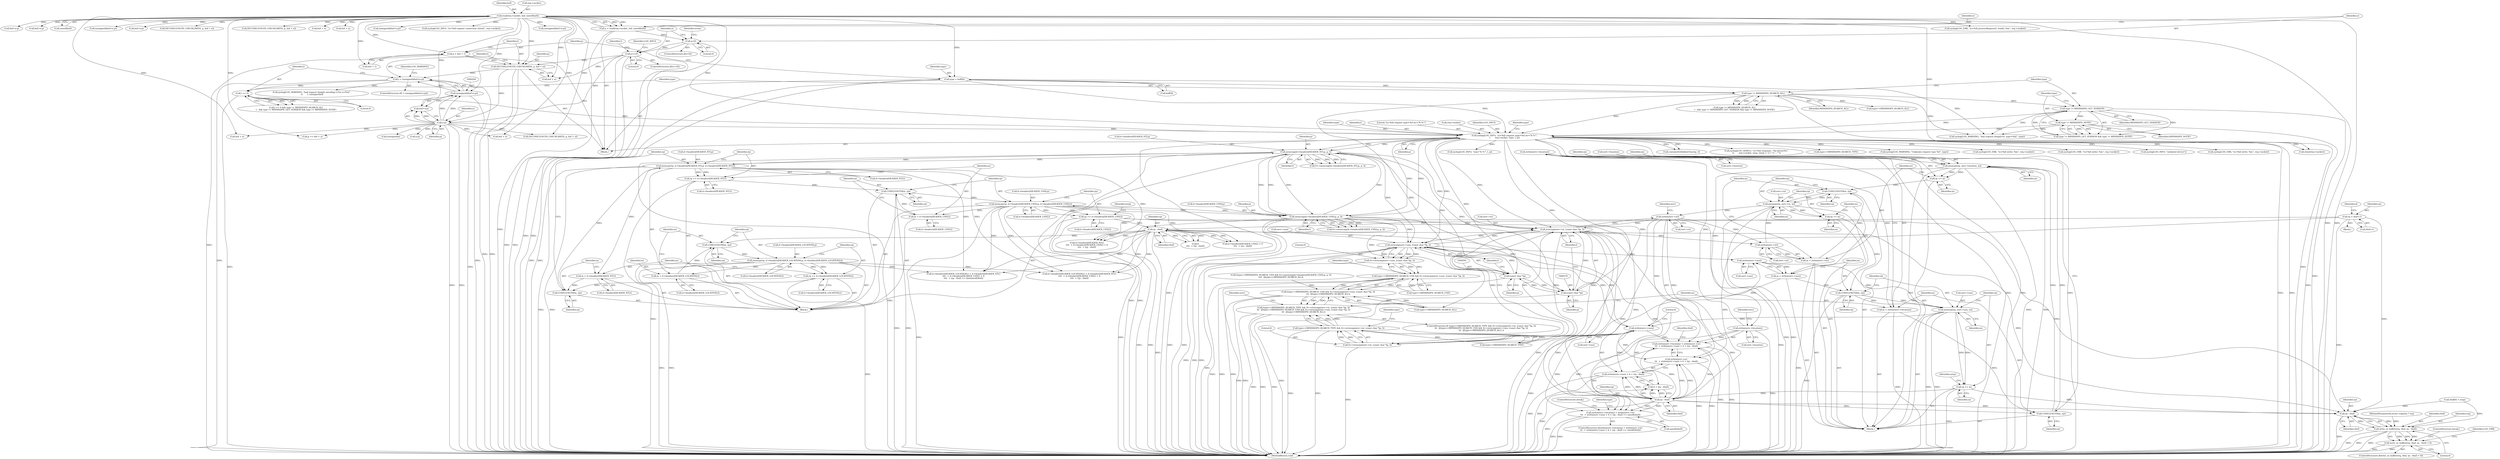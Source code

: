 digraph "0_miniupnp_b238cade9a173c6f751a34acf8ccff838a62aa47@API" {
"1000600" [label="(Call,strlen(serv->location))"];
"1000541" [label="(Call,strlen(serv->location))"];
"1000607" [label="(Call,memcpy(rp, serv->location, m))"];
"1000604" [label="(Call,CODELENGTH(m, rp))"];
"1000598" [label="(Call,m = strlen(serv->location))"];
"1000600" [label="(Call,strlen(serv->location))"];
"1000557" [label="(Call,rp - rbuf)"];
"1000649" [label="(Call,rp += m)"];
"1000643" [label="(Call,memcpy(rp, serv->usn, m))"];
"1000640" [label="(Call,CODELENGTH(m, rp))"];
"1000634" [label="(Call,m = strlen(serv->usn))"];
"1000636" [label="(Call,strlen(serv->usn))"];
"1000586" [label="(Call,strncmp(serv->usn, (const char *)p, l))"];
"1000551" [label="(Call,strlen(serv->usn))"];
"1000590" [label="(Call,(const char *)p)"];
"1000575" [label="(Call,(const char *)p)"];
"1000246" [label="(Call,syslog(LOG_INFO, \"(s=%d) request type=%d str='%.*s'\",\n\t       req->socket, type, l, p))"];
"1000141" [label="(Call,read(req->socket, buf, sizeof(buf)))"];
"1000237" [label="(Call,type != MINISSDPD_NOTIF)"];
"1000234" [label="(Call,type != MINISSDPD_GET_VERSION)"];
"1000230" [label="(Call,type != MINISSDPD_SEARCH_ALL)"];
"1000189" [label="(Call,type = buf[0])"];
"1000226" [label="(Call,l == 0)"];
"1000206" [label="(Call,l > (unsigned)(buf+n-p))"];
"1000199" [label="(Call,DECODELENGTH_CHECKLIMIT(l, p, buf + n))"];
"1000194" [label="(Call,p = buf + 1)"];
"1000174" [label="(Call,n==0)"];
"1000149" [label="(Call,n<0)"];
"1000139" [label="(Call,n = read(req->socket, buf, sizeof(buf)))"];
"1000208" [label="(Call,(unsigned)(buf+n-p))"];
"1000212" [label="(Call,n-p)"];
"1000370" [label="(Call,memcmp(d->headers[HEADER_NT].p, p, l))"];
"1000450" [label="(Call,memcpy(rp, d->headers[HEADER_NT].p, d->headers[HEADER_NT].l))"];
"1000447" [label="(Call,CODELENGTH(m, rp))"];
"1000438" [label="(Call,m = d->headers[HEADER_NT].l)"];
"1000429" [label="(Call,rp += d->headers[HEADER_LOCATION].l)"];
"1000413" [label="(Call,memcpy(rp, d->headers[HEADER_LOCATION].p, d->headers[HEADER_LOCATION].l))"];
"1000410" [label="(Call,CODELENGTH(m, rp))"];
"1000401" [label="(Call,m = d->headers[HEADER_LOCATION].l)"];
"1000354" [label="(Call,rp - rbuf)"];
"1000302" [label="(Call,rp = rbuf+1)"];
"1000503" [label="(Call,rp += d->headers[HEADER_USN].l)"];
"1000487" [label="(Call,memcpy(rp, d->headers[HEADER_USN].p, d->headers[HEADER_USN].l))"];
"1000484" [label="(Call,CODELENGTH(m, rp))"];
"1000475" [label="(Call,m = d->headers[HEADER_USN].l)"];
"1000466" [label="(Call,rp += d->headers[HEADER_NT].l)"];
"1000387" [label="(Call,memcmp(d->headers[HEADER_USN].p, p, l))"];
"1000571" [label="(Call,strncmp(serv->st, (const char *)p, l))"];
"1000546" [label="(Call,strlen(serv->st))"];
"1000625" [label="(Call,memcpy(rp, serv->st, m))"];
"1000622" [label="(Call,CODELENGTH(m, rp))"];
"1000616" [label="(Call,m = strlen(serv->st))"];
"1000618" [label="(Call,strlen(serv->st))"];
"1000613" [label="(Call,rp += m)"];
"1000631" [label="(Call,rp += m)"];
"1000539" [label="(Call,strlen(serv->location) + strlen(serv->st)\n\t\t\t  + strlen(serv->usn) + 6 + (rp - rbuf) >= sizeof(rbuf))"];
"1000540" [label="(Call,strlen(serv->location) + strlen(serv->st)\n\t\t\t  + strlen(serv->usn) + 6 + (rp - rbuf))"];
"1000545" [label="(Call,strlen(serv->st)\n\t\t\t  + strlen(serv->usn) + 6 + (rp - rbuf))"];
"1000569" [label="(Call,0==strncmp(serv->st, (const char *)p, l))"];
"1000565" [label="(Call,type==MINISSDPD_SEARCH_TYPE && 0==strncmp(serv->st, (const char *)p, l))"];
"1000564" [label="(Call,(type==MINISSDPD_SEARCH_TYPE && 0==strncmp(serv->st, (const char *)p, l))\n\t\t\t  ||(type==MINISSDPD_SEARCH_USN && 0==strncmp(serv->usn, (const char *)p, l))\n\t\t\t  ||(type==MINISSDPD_SEARCH_ALL))"];
"1000550" [label="(Call,strlen(serv->usn) + 6 + (rp - rbuf))"];
"1000555" [label="(Call,6 + (rp - rbuf))"];
"1000677" [label="(Call,rp - rbuf)"];
"1000674" [label="(Call,write_or_buffer(req, rbuf, rp - rbuf))"];
"1000673" [label="(Call,write_or_buffer(req, rbuf, rp - rbuf) < 0)"];
"1000584" [label="(Call,0==strncmp(serv->usn, (const char *)p, l))"];
"1000580" [label="(Call,type==MINISSDPD_SEARCH_USN && 0==strncmp(serv->usn, (const char *)p, l))"];
"1000579" [label="(Call,(type==MINISSDPD_SEARCH_USN && 0==strncmp(serv->usn, (const char *)p, l))\n\t\t\t  ||(type==MINISSDPD_SEARCH_ALL))"];
"1000503" [label="(Call,rp += d->headers[HEADER_USN].l)"];
"1000303" [label="(Identifier,rp)"];
"1001144" [label="(MethodReturn,void)"];
"1000451" [label="(Identifier,rp)"];
"1000371" [label="(Call,d->headers[HEADER_NT].p)"];
"1000755" [label="(Call,buf + n)"];
"1000637" [label="(Call,serv->usn)"];
"1000400" [label="(Block,)"];
"1000513" [label="(Identifier,nrep)"];
"1000679" [label="(Identifier,rbuf)"];
"1000710" [label="(Call,containsForbiddenChars(p, l))"];
"1000195" [label="(Identifier,p)"];
"1000598" [label="(Call,m = strlen(serv->location))"];
"1000202" [label="(Call,buf + n)"];
"1000632" [label="(Identifier,rp)"];
"1000538" [label="(ControlStructure,if(strlen(serv->location) + strlen(serv->st)\n\t\t\t  + strlen(serv->usn) + 6 + (rp - rbuf) >= sizeof(rbuf)))"];
"1000653" [label="(Identifier,nrep)"];
"1000115" [label="(MethodParameterIn,struct reqelem * req)"];
"1000191" [label="(Call,buf[0])"];
"1000200" [label="(Identifier,l)"];
"1000397" [label="(Call,type==MINISSDPD_SEARCH_ALL)"];
"1000448" [label="(Identifier,m)"];
"1000336" [label="(Call,d->headers[HEADER_NT].l\n\t\t\t\t  + d->headers[HEADER_USN].l + 6\n\t\t\t\t  + (rp - rbuf))"];
"1000616" [label="(Call,m = strlen(serv->st))"];
"1000565" [label="(Call,type==MINISSDPD_SEARCH_TYPE && 0==strncmp(serv->st, (const char *)p, l))"];
"1000166" [label="(Call,syslog(LOG_ERR, \"(s=%d) processRequest(): read(): %m\", req->socket))"];
"1000354" [label="(Call,rp - rbuf)"];
"1000466" [label="(Call,rp += d->headers[HEADER_NT].l)"];
"1000541" [label="(Call,strlen(serv->location))"];
"1000572" [label="(Call,serv->st)"];
"1000912" [label="(Call,buf+n-p)"];
"1000578" [label="(Identifier,l)"];
"1000231" [label="(Identifier,type)"];
"1000606" [label="(Identifier,rp)"];
"1000214" [label="(Identifier,p)"];
"1000640" [label="(Call,CODELENGTH(m, rp))"];
"1000642" [label="(Identifier,rp)"];
"1000636" [label="(Call,strlen(serv->usn))"];
"1000220" [label="(Call,(unsigned)n)"];
"1000558" [label="(Identifier,rp)"];
"1000689" [label="(ControlStructure,break;)"];
"1000776" [label="(Call,n-p)"];
"1000449" [label="(Identifier,rp)"];
"1000328" [label="(Call,d->headers[HEADER_LOCATION].l + d->headers[HEADER_NT].l\n\t\t\t\t  + d->headers[HEADER_USN].l + 6\n\t\t\t\t  + (rp - rbuf))"];
"1000676" [label="(Identifier,rbuf)"];
"1000585" [label="(Literal,0)"];
"1000599" [label="(Identifier,m)"];
"1000613" [label="(Call,rp += m)"];
"1000608" [label="(Identifier,rp)"];
"1000774" [label="(Call,buf+n-p)"];
"1000190" [label="(Identifier,type)"];
"1000176" [label="(Literal,0)"];
"1000140" [label="(Identifier,n)"];
"1000587" [label="(Call,serv->usn)"];
"1000146" [label="(Call,sizeof(buf))"];
"1000548" [label="(Identifier,serv)"];
"1000563" [label="(ControlStructure,if( (type==MINISSDPD_SEARCH_TYPE && 0==strncmp(serv->st, (const char *)p, l))\n\t\t\t  ||(type==MINISSDPD_SEARCH_USN && 0==strncmp(serv->usn, (const char *)p, l))\n\t\t\t  ||(type==MINISSDPD_SEARCH_ALL) ))"];
"1000567" [label="(Identifier,type)"];
"1000236" [label="(Identifier,MINISSDPD_GET_VERSION)"];
"1000241" [label="(Call,syslog(LOG_WARNING, \"bad request (length=0, type=%d)\", type))"];
"1000252" [label="(Identifier,type)"];
"1000593" [label="(Identifier,l)"];
"1000659" [label="(Call,syslog(LOG_DEBUG, \"(s=%d) response : %d device%s\",\n\t\t       req->socket, nrep, (nrep > 1) ? \"s\" : \"\"))"];
"1000145" [label="(Identifier,buf)"];
"1000772" [label="(Call,(unsigned)(buf+n-p))"];
"1000487" [label="(Call,memcpy(rp, d->headers[HEADER_USN].p, d->headers[HEADER_USN].l))"];
"1000553" [label="(Identifier,serv)"];
"1000189" [label="(Call,type = buf[0])"];
"1000674" [label="(Call,write_or_buffer(req, rbuf, rp - rbuf))"];
"1000843" [label="(Call,buf+n-p)"];
"1000832" [label="(Call,DECODELENGTH_CHECKLIMIT(l, p, buf + n))"];
"1000579" [label="(Call,(type==MINISSDPD_SEARCH_USN && 0==strncmp(serv->usn, (const char *)p, l))\n\t\t\t  ||(type==MINISSDPD_SEARCH_ALL))"];
"1000678" [label="(Identifier,rp)"];
"1000365" [label="(Call,type==MINISSDPD_SEARCH_TYPE)"];
"1000623" [label="(Identifier,m)"];
"1000186" [label="(Identifier,t)"];
"1000634" [label="(Call,m = strlen(serv->usn))"];
"1000547" [label="(Call,serv->st)"];
"1000545" [label="(Call,strlen(serv->st)\n\t\t\t  + strlen(serv->usn) + 6 + (rp - rbuf))"];
"1000753" [label="(Call,p >= buf + n)"];
"1000766" [label="(Call,buf + n)"];
"1000228" [label="(Literal,0)"];
"1000569" [label="(Call,0==strncmp(serv->st, (const char *)p, l))"];
"1000561" [label="(Identifier,rbuf)"];
"1000156" [label="(Identifier,errno)"];
"1000410" [label="(Call,CODELENGTH(m, rp))"];
"1000605" [label="(Identifier,m)"];
"1000564" [label="(Call,(type==MINISSDPD_SEARCH_TYPE && 0==strncmp(serv->st, (const char *)p, l))\n\t\t\t  ||(type==MINISSDPD_SEARCH_USN && 0==strncmp(serv->usn, (const char *)p, l))\n\t\t\t  ||(type==MINISSDPD_SEARCH_ALL))"];
"1000212" [label="(Call,n-p)"];
"1000401" [label="(Call,m = d->headers[HEADER_LOCATION].l)"];
"1000562" [label="(ControlStructure,break;)"];
"1000901" [label="(Call,DECODELENGTH_CHECKLIMIT(l, p, buf + n))"];
"1000226" [label="(Call,l == 0)"];
"1000194" [label="(Call,p = buf + 1)"];
"1000430" [label="(Identifier,rp)"];
"1000505" [label="(Call,d->headers[HEADER_USN].l)"];
"1000575" [label="(Call,(const char *)p)"];
"1000179" [label="(Identifier,LOG_INFO)"];
"1000559" [label="(Identifier,rbuf)"];
"1001083" [label="(Call,syslog(LOG_WARNING, \"Unknown request type %d\", type))"];
"1000590" [label="(Call,(const char *)p)"];
"1000630" [label="(Identifier,m)"];
"1000649" [label="(Call,rp += m)"];
"1000609" [label="(Call,serv->location)"];
"1000225" [label="(Call,l == 0 && type != MINISSDPD_SEARCH_ALL\n\t   && type != MINISSDPD_GET_VERSION && type != MINISSDPD_NOTIF)"];
"1000412" [label="(Identifier,rp)"];
"1000485" [label="(Identifier,m)"];
"1000450" [label="(Call,memcpy(rp, d->headers[HEADER_NT].p, d->headers[HEADER_NT].l))"];
"1000586" [label="(Call,strncmp(serv->usn, (const char *)p, l))"];
"1000422" [label="(Call,d->headers[HEADER_LOCATION].l)"];
"1000415" [label="(Call,d->headers[HEADER_LOCATION].p)"];
"1000253" [label="(Identifier,l)"];
"1000344" [label="(Call,d->headers[HEADER_USN].l + 6\n\t\t\t\t  + (rp - rbuf))"];
"1000257" [label="(Block,)"];
"1000175" [label="(Identifier,n)"];
"1000388" [label="(Call,d->headers[HEADER_USN].p)"];
"1000680" [label="(Literal,0)"];
"1000631" [label="(Call,rp += m)"];
"1000229" [label="(Call,type != MINISSDPD_SEARCH_ALL\n\t   && type != MINISSDPD_GET_VERSION && type != MINISSDPD_NOTIF)"];
"1000151" [label="(Literal,0)"];
"1000595" [label="(Identifier,type)"];
"1000672" [label="(ControlStructure,if(write_or_buffer(req, rbuf, rp - rbuf) < 0))"];
"1000248" [label="(Literal,\"(s=%d) request type=%d str='%.*s'\")"];
"1000396" [label="(Identifier,l)"];
"1000205" [label="(ControlStructure,if(l > (unsigned)(buf+n-p)))"];
"1000217" [label="(Identifier,LOG_WARNING)"];
"1000551" [label="(Call,strlen(serv->usn))"];
"1000594" [label="(Call,type==MINISSDPD_SEARCH_ALL)"];
"1000633" [label="(Identifier,m)"];
"1000302" [label="(Call,rp = rbuf+1)"];
"1000581" [label="(Call,type==MINISSDPD_SEARCH_USN)"];
"1000600" [label="(Call,strlen(serv->location))"];
"1000597" [label="(Block,)"];
"1000370" [label="(Call,memcmp(d->headers[HEADER_NT].p, p, l))"];
"1000601" [label="(Call,serv->location)"];
"1000238" [label="(Identifier,type)"];
"1000556" [label="(Literal,6)"];
"1000584" [label="(Call,0==strncmp(serv->usn, (const char *)p, l))"];
"1000835" [label="(Call,buf + n)"];
"1000304" [label="(Call,rbuf+1)"];
"1000438" [label="(Call,m = d->headers[HEADER_NT].l)"];
"1000230" [label="(Call,type != MINISSDPD_SEARCH_ALL)"];
"1000645" [label="(Call,serv->usn)"];
"1000150" [label="(Identifier,n)"];
"1000476" [label="(Identifier,m)"];
"1000617" [label="(Identifier,m)"];
"1000904" [label="(Call,buf + n)"];
"1000227" [label="(Identifier,l)"];
"1000411" [label="(Identifier,m)"];
"1000429" [label="(Call,rp += d->headers[HEADER_LOCATION].l)"];
"1000486" [label="(Identifier,rp)"];
"1000201" [label="(Identifier,p)"];
"1000196" [label="(Call,buf + 1)"];
"1000540" [label="(Call,strlen(serv->location) + strlen(serv->st)\n\t\t\t  + strlen(serv->usn) + 6 + (rp - rbuf))"];
"1000368" [label="(Call,0==memcmp(d->headers[HEADER_NT].p, p, l))"];
"1000249" [label="(Call,req->socket)"];
"1001100" [label="(Call,syslog(LOG_ERR, \"(s=%d) write: %m\", req->socket))"];
"1000174" [label="(Call,n==0)"];
"1000327" [label="(Call,d->headers[HEADER_LOCATION].l + d->headers[HEADER_NT].l\n\t\t\t\t  + d->headers[HEADER_USN].l + 6\n\t\t\t\t  + (rp - rbuf) >= (int)sizeof(rbuf))"];
"1000607" [label="(Call,memcpy(rp, serv->location, m))"];
"1000206" [label="(Call,l > (unsigned)(buf+n-p))"];
"1000577" [label="(Identifier,p)"];
"1000141" [label="(Call,read(req->socket, buf, sizeof(buf)))"];
"1000452" [label="(Call,d->headers[HEADER_NT].p)"];
"1000247" [label="(Identifier,LOG_INFO)"];
"1000440" [label="(Call,d->headers[HEADER_NT].l)"];
"1000403" [label="(Call,d->headers[HEADER_LOCATION].l)"];
"1000618" [label="(Call,strlen(serv->st))"];
"1000378" [label="(Identifier,p)"];
"1000395" [label="(Identifier,p)"];
"1000148" [label="(ControlStructure,if(n<0))"];
"1000542" [label="(Call,serv->location)"];
"1000675" [label="(Identifier,req)"];
"1000650" [label="(Identifier,rp)"];
"1000173" [label="(ControlStructure,if(n==0))"];
"1000604" [label="(Call,CODELENGTH(m, rp))"];
"1000246" [label="(Call,syslog(LOG_INFO, \"(s=%d) request type=%d str='%.*s'\",\n\t       req->socket, type, l, p))"];
"1000622" [label="(Call,CODELENGTH(m, rp))"];
"1000555" [label="(Call,6 + (rp - rbuf))"];
"1000467" [label="(Identifier,rp)"];
"1000385" [label="(Call,0==memcmp(d->headers[HEADER_USN].p, p, l))"];
"1000673" [label="(Call,write_or_buffer(req, rbuf, rp - rbuf) < 0)"];
"1000641" [label="(Identifier,m)"];
"1000232" [label="(Identifier,MINISSDPD_SEARCH_ALL)"];
"1000624" [label="(Identifier,rp)"];
"1001069" [label="(Call,syslog(LOG_ERR, \"(s=%d) write: %m\", req->socket))"];
"1000233" [label="(Call,type != MINISSDPD_GET_VERSION && type != MINISSDPD_NOTIF)"];
"1000210" [label="(Call,buf+n-p)"];
"1000571" [label="(Call,strncmp(serv->st, (const char *)p, l))"];
"1000614" [label="(Identifier,rp)"];
"1000566" [label="(Call,type==MINISSDPD_SEARCH_TYPE)"];
"1000321" [label="(Call,syslog(LOG_INFO, \"outdated device\"))"];
"1000235" [label="(Identifier,type)"];
"1000459" [label="(Call,d->headers[HEADER_NT].l)"];
"1000402" [label="(Identifier,m)"];
"1000643" [label="(Call,memcpy(rp, serv->usn, m))"];
"1000199" [label="(Call,DECODELENGTH_CHECKLIMIT(l, p, buf + n))"];
"1000627" [label="(Call,serv->st)"];
"1000447" [label="(Call,CODELENGTH(m, rp))"];
"1000309" [label="(Identifier,d)"];
"1000654" [label="(Call,rbuf[0] = nrep)"];
"1000139" [label="(Call,n = read(req->socket, buf, sizeof(buf)))"];
"1000570" [label="(Literal,0)"];
"1000387" [label="(Call,memcmp(d->headers[HEADER_USN].p, p, l))"];
"1000841" [label="(Call,(unsigned)(buf+n-p))"];
"1000580" [label="(Call,type==MINISSDPD_SEARCH_USN && 0==strncmp(serv->usn, (const char *)p, l))"];
"1000557" [label="(Call,rp - rbuf)"];
"1000468" [label="(Call,d->headers[HEADER_NT].l)"];
"1000484" [label="(Call,CODELENGTH(m, rp))"];
"1000539" [label="(Call,strlen(serv->location) + strlen(serv->st)\n\t\t\t  + strlen(serv->usn) + 6 + (rp - rbuf) >= sizeof(rbuf))"];
"1000352" [label="(Call,6\n\t\t\t\t  + (rp - rbuf))"];
"1000475" [label="(Call,m = d->headers[HEADER_USN].l)"];
"1000239" [label="(Identifier,MINISSDPD_NOTIF)"];
"1000178" [label="(Call,syslog(LOG_INFO, \"(s=%d) request connection closed\", req->socket))"];
"1000531" [label="(Identifier,serv)"];
"1000216" [label="(Call,syslog(LOG_WARNING, \"bad request (length encoding l=%u n=%u)\",\n \t\t       l, (unsigned)n))"];
"1000207" [label="(Identifier,l)"];
"1000644" [label="(Identifier,rp)"];
"1000550" [label="(Call,strlen(serv->usn) + 6 + (rp - rbuf))"];
"1000413" [label="(Call,memcpy(rp, d->headers[HEADER_LOCATION].p, d->headers[HEADER_LOCATION].l))"];
"1000625" [label="(Call,memcpy(rp, serv->st, m))"];
"1000116" [label="(Block,)"];
"1000291" [label="(Call,syslog(LOG_ERR, \"(s=%d) write: %m\", req->socket))"];
"1000560" [label="(Call,sizeof(rbuf))"];
"1000677" [label="(Call,rp - rbuf)"];
"1000592" [label="(Identifier,p)"];
"1001133" [label="(Call,close(req->socket))"];
"1000379" [label="(Identifier,l)"];
"1000612" [label="(Identifier,m)"];
"1000142" [label="(Call,req->socket)"];
"1000208" [label="(Call,(unsigned)(buf+n-p))"];
"1000552" [label="(Call,serv->usn)"];
"1000582" [label="(Identifier,type)"];
"1000763" [label="(Call,DECODELENGTH_CHECKLIMIT(l, p, buf + n))"];
"1000619" [label="(Call,serv->st)"];
"1000414" [label="(Identifier,rp)"];
"1000254" [label="(Identifier,p)"];
"1000648" [label="(Identifier,m)"];
"1000355" [label="(Identifier,rp)"];
"1000234" [label="(Call,type != MINISSDPD_GET_VERSION)"];
"1000793" [label="(Call,syslog(LOG_INFO, \"usn='%.*s'\", l, p))"];
"1000380" [label="(Call,(type==MINISSDPD_SEARCH_USN && 0==memcmp(d->headers[HEADER_USN].p, p, l))\n\t\t\t\t  ||(type==MINISSDPD_SEARCH_ALL))"];
"1000237" [label="(Call,type != MINISSDPD_NOTIF)"];
"1000626" [label="(Identifier,rp)"];
"1000213" [label="(Identifier,n)"];
"1000683" [label="(Identifier,LOG_ERR)"];
"1000431" [label="(Call,d->headers[HEADER_LOCATION].l)"];
"1000439" [label="(Identifier,m)"];
"1000489" [label="(Call,d->headers[HEADER_USN].p)"];
"1000910" [label="(Call,(unsigned)(buf+n-p))"];
"1000504" [label="(Identifier,rp)"];
"1000546" [label="(Call,strlen(serv->st))"];
"1000149" [label="(Call,n<0)"];
"1000256" [label="(Identifier,type)"];
"1000635" [label="(Identifier,m)"];
"1000615" [label="(Identifier,m)"];
"1000477" [label="(Call,d->headers[HEADER_USN].l)"];
"1000496" [label="(Call,d->headers[HEADER_USN].l)"];
"1000488" [label="(Identifier,rp)"];
"1000356" [label="(Identifier,rbuf)"];
"1000651" [label="(Identifier,m)"];
"1000600" -> "1000598"  [label="AST: "];
"1000600" -> "1000601"  [label="CFG: "];
"1000601" -> "1000600"  [label="AST: "];
"1000598" -> "1000600"  [label="CFG: "];
"1000600" -> "1000598"  [label="DDG: "];
"1000541" -> "1000600"  [label="DDG: "];
"1000600" -> "1000607"  [label="DDG: "];
"1000541" -> "1000540"  [label="AST: "];
"1000541" -> "1000542"  [label="CFG: "];
"1000542" -> "1000541"  [label="AST: "];
"1000548" -> "1000541"  [label="CFG: "];
"1000541" -> "1001144"  [label="DDG: "];
"1000541" -> "1000539"  [label="DDG: "];
"1000541" -> "1000540"  [label="DDG: "];
"1000607" -> "1000541"  [label="DDG: "];
"1000607" -> "1000597"  [label="AST: "];
"1000607" -> "1000612"  [label="CFG: "];
"1000608" -> "1000607"  [label="AST: "];
"1000609" -> "1000607"  [label="AST: "];
"1000612" -> "1000607"  [label="AST: "];
"1000614" -> "1000607"  [label="CFG: "];
"1000607" -> "1001144"  [label="DDG: "];
"1000607" -> "1001144"  [label="DDG: "];
"1000604" -> "1000607"  [label="DDG: "];
"1000604" -> "1000607"  [label="DDG: "];
"1000607" -> "1000613"  [label="DDG: "];
"1000607" -> "1000613"  [label="DDG: "];
"1000604" -> "1000597"  [label="AST: "];
"1000604" -> "1000606"  [label="CFG: "];
"1000605" -> "1000604"  [label="AST: "];
"1000606" -> "1000604"  [label="AST: "];
"1000608" -> "1000604"  [label="CFG: "];
"1000598" -> "1000604"  [label="DDG: "];
"1000557" -> "1000604"  [label="DDG: "];
"1000598" -> "1000597"  [label="AST: "];
"1000599" -> "1000598"  [label="AST: "];
"1000605" -> "1000598"  [label="CFG: "];
"1000598" -> "1001144"  [label="DDG: "];
"1000557" -> "1000555"  [label="AST: "];
"1000557" -> "1000559"  [label="CFG: "];
"1000558" -> "1000557"  [label="AST: "];
"1000559" -> "1000557"  [label="AST: "];
"1000555" -> "1000557"  [label="CFG: "];
"1000557" -> "1001144"  [label="DDG: "];
"1000557" -> "1000539"  [label="DDG: "];
"1000557" -> "1000539"  [label="DDG: "];
"1000557" -> "1000540"  [label="DDG: "];
"1000557" -> "1000540"  [label="DDG: "];
"1000557" -> "1000545"  [label="DDG: "];
"1000557" -> "1000545"  [label="DDG: "];
"1000557" -> "1000550"  [label="DDG: "];
"1000557" -> "1000550"  [label="DDG: "];
"1000557" -> "1000555"  [label="DDG: "];
"1000557" -> "1000555"  [label="DDG: "];
"1000649" -> "1000557"  [label="DDG: "];
"1000302" -> "1000557"  [label="DDG: "];
"1000503" -> "1000557"  [label="DDG: "];
"1000354" -> "1000557"  [label="DDG: "];
"1000557" -> "1000677"  [label="DDG: "];
"1000649" -> "1000597"  [label="AST: "];
"1000649" -> "1000651"  [label="CFG: "];
"1000650" -> "1000649"  [label="AST: "];
"1000651" -> "1000649"  [label="AST: "];
"1000653" -> "1000649"  [label="CFG: "];
"1000649" -> "1001144"  [label="DDG: "];
"1000643" -> "1000649"  [label="DDG: "];
"1000643" -> "1000649"  [label="DDG: "];
"1000649" -> "1000677"  [label="DDG: "];
"1000643" -> "1000597"  [label="AST: "];
"1000643" -> "1000648"  [label="CFG: "];
"1000644" -> "1000643"  [label="AST: "];
"1000645" -> "1000643"  [label="AST: "];
"1000648" -> "1000643"  [label="AST: "];
"1000650" -> "1000643"  [label="CFG: "];
"1000643" -> "1001144"  [label="DDG: "];
"1000643" -> "1001144"  [label="DDG: "];
"1000643" -> "1000551"  [label="DDG: "];
"1000640" -> "1000643"  [label="DDG: "];
"1000640" -> "1000643"  [label="DDG: "];
"1000636" -> "1000643"  [label="DDG: "];
"1000640" -> "1000597"  [label="AST: "];
"1000640" -> "1000642"  [label="CFG: "];
"1000641" -> "1000640"  [label="AST: "];
"1000642" -> "1000640"  [label="AST: "];
"1000644" -> "1000640"  [label="CFG: "];
"1000640" -> "1001144"  [label="DDG: "];
"1000634" -> "1000640"  [label="DDG: "];
"1000631" -> "1000640"  [label="DDG: "];
"1000634" -> "1000597"  [label="AST: "];
"1000634" -> "1000636"  [label="CFG: "];
"1000635" -> "1000634"  [label="AST: "];
"1000636" -> "1000634"  [label="AST: "];
"1000641" -> "1000634"  [label="CFG: "];
"1000634" -> "1001144"  [label="DDG: "];
"1000636" -> "1000634"  [label="DDG: "];
"1000636" -> "1000637"  [label="CFG: "];
"1000637" -> "1000636"  [label="AST: "];
"1000586" -> "1000636"  [label="DDG: "];
"1000551" -> "1000636"  [label="DDG: "];
"1000586" -> "1000584"  [label="AST: "];
"1000586" -> "1000593"  [label="CFG: "];
"1000587" -> "1000586"  [label="AST: "];
"1000590" -> "1000586"  [label="AST: "];
"1000593" -> "1000586"  [label="AST: "];
"1000584" -> "1000586"  [label="CFG: "];
"1000586" -> "1001144"  [label="DDG: "];
"1000586" -> "1001144"  [label="DDG: "];
"1000586" -> "1001144"  [label="DDG: "];
"1000586" -> "1000551"  [label="DDG: "];
"1000586" -> "1000571"  [label="DDG: "];
"1000586" -> "1000584"  [label="DDG: "];
"1000586" -> "1000584"  [label="DDG: "];
"1000586" -> "1000584"  [label="DDG: "];
"1000551" -> "1000586"  [label="DDG: "];
"1000590" -> "1000586"  [label="DDG: "];
"1000387" -> "1000586"  [label="DDG: "];
"1000246" -> "1000586"  [label="DDG: "];
"1000370" -> "1000586"  [label="DDG: "];
"1000571" -> "1000586"  [label="DDG: "];
"1000551" -> "1000550"  [label="AST: "];
"1000551" -> "1000552"  [label="CFG: "];
"1000552" -> "1000551"  [label="AST: "];
"1000556" -> "1000551"  [label="CFG: "];
"1000551" -> "1001144"  [label="DDG: "];
"1000551" -> "1000539"  [label="DDG: "];
"1000551" -> "1000540"  [label="DDG: "];
"1000551" -> "1000545"  [label="DDG: "];
"1000551" -> "1000550"  [label="DDG: "];
"1000590" -> "1000592"  [label="CFG: "];
"1000591" -> "1000590"  [label="AST: "];
"1000592" -> "1000590"  [label="AST: "];
"1000593" -> "1000590"  [label="CFG: "];
"1000590" -> "1001144"  [label="DDG: "];
"1000590" -> "1000575"  [label="DDG: "];
"1000575" -> "1000590"  [label="DDG: "];
"1000246" -> "1000590"  [label="DDG: "];
"1000370" -> "1000590"  [label="DDG: "];
"1000387" -> "1000590"  [label="DDG: "];
"1000575" -> "1000571"  [label="AST: "];
"1000575" -> "1000577"  [label="CFG: "];
"1000576" -> "1000575"  [label="AST: "];
"1000577" -> "1000575"  [label="AST: "];
"1000578" -> "1000575"  [label="CFG: "];
"1000575" -> "1001144"  [label="DDG: "];
"1000575" -> "1000571"  [label="DDG: "];
"1000246" -> "1000575"  [label="DDG: "];
"1000370" -> "1000575"  [label="DDG: "];
"1000387" -> "1000575"  [label="DDG: "];
"1000246" -> "1000116"  [label="AST: "];
"1000246" -> "1000254"  [label="CFG: "];
"1000247" -> "1000246"  [label="AST: "];
"1000248" -> "1000246"  [label="AST: "];
"1000249" -> "1000246"  [label="AST: "];
"1000252" -> "1000246"  [label="AST: "];
"1000253" -> "1000246"  [label="AST: "];
"1000254" -> "1000246"  [label="AST: "];
"1000256" -> "1000246"  [label="CFG: "];
"1000246" -> "1001144"  [label="DDG: "];
"1000246" -> "1001144"  [label="DDG: "];
"1000246" -> "1001144"  [label="DDG: "];
"1000246" -> "1001144"  [label="DDG: "];
"1000246" -> "1001144"  [label="DDG: "];
"1000246" -> "1001144"  [label="DDG: "];
"1000141" -> "1000246"  [label="DDG: "];
"1000237" -> "1000246"  [label="DDG: "];
"1000230" -> "1000246"  [label="DDG: "];
"1000234" -> "1000246"  [label="DDG: "];
"1000189" -> "1000246"  [label="DDG: "];
"1000226" -> "1000246"  [label="DDG: "];
"1000212" -> "1000246"  [label="DDG: "];
"1000246" -> "1000291"  [label="DDG: "];
"1000246" -> "1000321"  [label="DDG: "];
"1000246" -> "1000365"  [label="DDG: "];
"1000246" -> "1000370"  [label="DDG: "];
"1000246" -> "1000370"  [label="DDG: "];
"1000246" -> "1000387"  [label="DDG: "];
"1000246" -> "1000387"  [label="DDG: "];
"1000246" -> "1000566"  [label="DDG: "];
"1000246" -> "1000571"  [label="DDG: "];
"1000246" -> "1000659"  [label="DDG: "];
"1000246" -> "1000710"  [label="DDG: "];
"1000246" -> "1000710"  [label="DDG: "];
"1000246" -> "1000793"  [label="DDG: "];
"1000246" -> "1001069"  [label="DDG: "];
"1000246" -> "1001083"  [label="DDG: "];
"1000246" -> "1001100"  [label="DDG: "];
"1000246" -> "1001133"  [label="DDG: "];
"1000141" -> "1000139"  [label="AST: "];
"1000141" -> "1000146"  [label="CFG: "];
"1000142" -> "1000141"  [label="AST: "];
"1000145" -> "1000141"  [label="AST: "];
"1000146" -> "1000141"  [label="AST: "];
"1000139" -> "1000141"  [label="CFG: "];
"1000141" -> "1001144"  [label="DDG: "];
"1000141" -> "1001144"  [label="DDG: "];
"1000141" -> "1000139"  [label="DDG: "];
"1000141" -> "1000139"  [label="DDG: "];
"1000141" -> "1000166"  [label="DDG: "];
"1000141" -> "1000178"  [label="DDG: "];
"1000141" -> "1000189"  [label="DDG: "];
"1000141" -> "1000194"  [label="DDG: "];
"1000141" -> "1000196"  [label="DDG: "];
"1000141" -> "1000199"  [label="DDG: "];
"1000141" -> "1000202"  [label="DDG: "];
"1000141" -> "1000208"  [label="DDG: "];
"1000141" -> "1000210"  [label="DDG: "];
"1000141" -> "1000753"  [label="DDG: "];
"1000141" -> "1000755"  [label="DDG: "];
"1000141" -> "1000763"  [label="DDG: "];
"1000141" -> "1000766"  [label="DDG: "];
"1000141" -> "1000772"  [label="DDG: "];
"1000141" -> "1000774"  [label="DDG: "];
"1000141" -> "1000832"  [label="DDG: "];
"1000141" -> "1000835"  [label="DDG: "];
"1000141" -> "1000841"  [label="DDG: "];
"1000141" -> "1000843"  [label="DDG: "];
"1000141" -> "1000901"  [label="DDG: "];
"1000141" -> "1000904"  [label="DDG: "];
"1000141" -> "1000910"  [label="DDG: "];
"1000141" -> "1000912"  [label="DDG: "];
"1000141" -> "1001133"  [label="DDG: "];
"1000237" -> "1000233"  [label="AST: "];
"1000237" -> "1000239"  [label="CFG: "];
"1000238" -> "1000237"  [label="AST: "];
"1000239" -> "1000237"  [label="AST: "];
"1000233" -> "1000237"  [label="CFG: "];
"1000237" -> "1001144"  [label="DDG: "];
"1000237" -> "1000233"  [label="DDG: "];
"1000237" -> "1000233"  [label="DDG: "];
"1000234" -> "1000237"  [label="DDG: "];
"1000237" -> "1000241"  [label="DDG: "];
"1000234" -> "1000233"  [label="AST: "];
"1000234" -> "1000236"  [label="CFG: "];
"1000235" -> "1000234"  [label="AST: "];
"1000236" -> "1000234"  [label="AST: "];
"1000238" -> "1000234"  [label="CFG: "];
"1000233" -> "1000234"  [label="CFG: "];
"1000234" -> "1001144"  [label="DDG: "];
"1000234" -> "1000233"  [label="DDG: "];
"1000234" -> "1000233"  [label="DDG: "];
"1000230" -> "1000234"  [label="DDG: "];
"1000234" -> "1000241"  [label="DDG: "];
"1000230" -> "1000229"  [label="AST: "];
"1000230" -> "1000232"  [label="CFG: "];
"1000231" -> "1000230"  [label="AST: "];
"1000232" -> "1000230"  [label="AST: "];
"1000235" -> "1000230"  [label="CFG: "];
"1000229" -> "1000230"  [label="CFG: "];
"1000230" -> "1001144"  [label="DDG: "];
"1000230" -> "1000229"  [label="DDG: "];
"1000230" -> "1000229"  [label="DDG: "];
"1000189" -> "1000230"  [label="DDG: "];
"1000230" -> "1000241"  [label="DDG: "];
"1000230" -> "1000397"  [label="DDG: "];
"1000230" -> "1000594"  [label="DDG: "];
"1000189" -> "1000116"  [label="AST: "];
"1000189" -> "1000191"  [label="CFG: "];
"1000190" -> "1000189"  [label="AST: "];
"1000191" -> "1000189"  [label="AST: "];
"1000195" -> "1000189"  [label="CFG: "];
"1000189" -> "1001144"  [label="DDG: "];
"1000189" -> "1001144"  [label="DDG: "];
"1000189" -> "1000241"  [label="DDG: "];
"1000226" -> "1000225"  [label="AST: "];
"1000226" -> "1000228"  [label="CFG: "];
"1000227" -> "1000226"  [label="AST: "];
"1000228" -> "1000226"  [label="AST: "];
"1000231" -> "1000226"  [label="CFG: "];
"1000225" -> "1000226"  [label="CFG: "];
"1000226" -> "1001144"  [label="DDG: "];
"1000226" -> "1000225"  [label="DDG: "];
"1000226" -> "1000225"  [label="DDG: "];
"1000206" -> "1000226"  [label="DDG: "];
"1000206" -> "1000205"  [label="AST: "];
"1000206" -> "1000208"  [label="CFG: "];
"1000207" -> "1000206"  [label="AST: "];
"1000208" -> "1000206"  [label="AST: "];
"1000217" -> "1000206"  [label="CFG: "];
"1000227" -> "1000206"  [label="CFG: "];
"1000206" -> "1001144"  [label="DDG: "];
"1000206" -> "1001144"  [label="DDG: "];
"1000199" -> "1000206"  [label="DDG: "];
"1000208" -> "1000206"  [label="DDG: "];
"1000206" -> "1000216"  [label="DDG: "];
"1000199" -> "1000116"  [label="AST: "];
"1000199" -> "1000202"  [label="CFG: "];
"1000200" -> "1000199"  [label="AST: "];
"1000201" -> "1000199"  [label="AST: "];
"1000202" -> "1000199"  [label="AST: "];
"1000207" -> "1000199"  [label="CFG: "];
"1000199" -> "1001144"  [label="DDG: "];
"1000199" -> "1001144"  [label="DDG: "];
"1000194" -> "1000199"  [label="DDG: "];
"1000174" -> "1000199"  [label="DDG: "];
"1000199" -> "1000212"  [label="DDG: "];
"1000194" -> "1000116"  [label="AST: "];
"1000194" -> "1000196"  [label="CFG: "];
"1000195" -> "1000194"  [label="AST: "];
"1000196" -> "1000194"  [label="AST: "];
"1000200" -> "1000194"  [label="CFG: "];
"1000194" -> "1001144"  [label="DDG: "];
"1000174" -> "1000173"  [label="AST: "];
"1000174" -> "1000176"  [label="CFG: "];
"1000175" -> "1000174"  [label="AST: "];
"1000176" -> "1000174"  [label="AST: "];
"1000179" -> "1000174"  [label="CFG: "];
"1000186" -> "1000174"  [label="CFG: "];
"1000174" -> "1001144"  [label="DDG: "];
"1000174" -> "1001144"  [label="DDG: "];
"1000149" -> "1000174"  [label="DDG: "];
"1000174" -> "1000202"  [label="DDG: "];
"1000174" -> "1000212"  [label="DDG: "];
"1000149" -> "1000148"  [label="AST: "];
"1000149" -> "1000151"  [label="CFG: "];
"1000150" -> "1000149"  [label="AST: "];
"1000151" -> "1000149"  [label="AST: "];
"1000156" -> "1000149"  [label="CFG: "];
"1000175" -> "1000149"  [label="CFG: "];
"1000149" -> "1001144"  [label="DDG: "];
"1000149" -> "1001144"  [label="DDG: "];
"1000139" -> "1000149"  [label="DDG: "];
"1000139" -> "1000116"  [label="AST: "];
"1000140" -> "1000139"  [label="AST: "];
"1000150" -> "1000139"  [label="CFG: "];
"1000139" -> "1001144"  [label="DDG: "];
"1000208" -> "1000210"  [label="CFG: "];
"1000209" -> "1000208"  [label="AST: "];
"1000210" -> "1000208"  [label="AST: "];
"1000208" -> "1001144"  [label="DDG: "];
"1000212" -> "1000208"  [label="DDG: "];
"1000212" -> "1000208"  [label="DDG: "];
"1000212" -> "1000210"  [label="AST: "];
"1000212" -> "1000214"  [label="CFG: "];
"1000213" -> "1000212"  [label="AST: "];
"1000214" -> "1000212"  [label="AST: "];
"1000210" -> "1000212"  [label="CFG: "];
"1000212" -> "1001144"  [label="DDG: "];
"1000212" -> "1001144"  [label="DDG: "];
"1000212" -> "1000210"  [label="DDG: "];
"1000212" -> "1000210"  [label="DDG: "];
"1000212" -> "1000220"  [label="DDG: "];
"1000212" -> "1000753"  [label="DDG: "];
"1000212" -> "1000755"  [label="DDG: "];
"1000212" -> "1000763"  [label="DDG: "];
"1000212" -> "1000766"  [label="DDG: "];
"1000212" -> "1000776"  [label="DDG: "];
"1000370" -> "1000368"  [label="AST: "];
"1000370" -> "1000379"  [label="CFG: "];
"1000371" -> "1000370"  [label="AST: "];
"1000378" -> "1000370"  [label="AST: "];
"1000379" -> "1000370"  [label="AST: "];
"1000368" -> "1000370"  [label="CFG: "];
"1000370" -> "1001144"  [label="DDG: "];
"1000370" -> "1001144"  [label="DDG: "];
"1000370" -> "1001144"  [label="DDG: "];
"1000370" -> "1000368"  [label="DDG: "];
"1000370" -> "1000368"  [label="DDG: "];
"1000370" -> "1000368"  [label="DDG: "];
"1000450" -> "1000370"  [label="DDG: "];
"1000387" -> "1000370"  [label="DDG: "];
"1000387" -> "1000370"  [label="DDG: "];
"1000370" -> "1000387"  [label="DDG: "];
"1000370" -> "1000387"  [label="DDG: "];
"1000370" -> "1000450"  [label="DDG: "];
"1000370" -> "1000571"  [label="DDG: "];
"1000450" -> "1000400"  [label="AST: "];
"1000450" -> "1000459"  [label="CFG: "];
"1000451" -> "1000450"  [label="AST: "];
"1000452" -> "1000450"  [label="AST: "];
"1000459" -> "1000450"  [label="AST: "];
"1000467" -> "1000450"  [label="CFG: "];
"1000450" -> "1001144"  [label="DDG: "];
"1000450" -> "1001144"  [label="DDG: "];
"1000450" -> "1000327"  [label="DDG: "];
"1000450" -> "1000328"  [label="DDG: "];
"1000450" -> "1000336"  [label="DDG: "];
"1000450" -> "1000438"  [label="DDG: "];
"1000447" -> "1000450"  [label="DDG: "];
"1000450" -> "1000466"  [label="DDG: "];
"1000450" -> "1000466"  [label="DDG: "];
"1000447" -> "1000400"  [label="AST: "];
"1000447" -> "1000449"  [label="CFG: "];
"1000448" -> "1000447"  [label="AST: "];
"1000449" -> "1000447"  [label="AST: "];
"1000451" -> "1000447"  [label="CFG: "];
"1000438" -> "1000447"  [label="DDG: "];
"1000429" -> "1000447"  [label="DDG: "];
"1000438" -> "1000400"  [label="AST: "];
"1000438" -> "1000440"  [label="CFG: "];
"1000439" -> "1000438"  [label="AST: "];
"1000440" -> "1000438"  [label="AST: "];
"1000448" -> "1000438"  [label="CFG: "];
"1000429" -> "1000400"  [label="AST: "];
"1000429" -> "1000431"  [label="CFG: "];
"1000430" -> "1000429"  [label="AST: "];
"1000431" -> "1000429"  [label="AST: "];
"1000439" -> "1000429"  [label="CFG: "];
"1000429" -> "1001144"  [label="DDG: "];
"1000413" -> "1000429"  [label="DDG: "];
"1000413" -> "1000429"  [label="DDG: "];
"1000413" -> "1000400"  [label="AST: "];
"1000413" -> "1000422"  [label="CFG: "];
"1000414" -> "1000413"  [label="AST: "];
"1000415" -> "1000413"  [label="AST: "];
"1000422" -> "1000413"  [label="AST: "];
"1000430" -> "1000413"  [label="CFG: "];
"1000413" -> "1001144"  [label="DDG: "];
"1000413" -> "1001144"  [label="DDG: "];
"1000413" -> "1000327"  [label="DDG: "];
"1000413" -> "1000328"  [label="DDG: "];
"1000413" -> "1000401"  [label="DDG: "];
"1000410" -> "1000413"  [label="DDG: "];
"1000410" -> "1000400"  [label="AST: "];
"1000410" -> "1000412"  [label="CFG: "];
"1000411" -> "1000410"  [label="AST: "];
"1000412" -> "1000410"  [label="AST: "];
"1000414" -> "1000410"  [label="CFG: "];
"1000401" -> "1000410"  [label="DDG: "];
"1000354" -> "1000410"  [label="DDG: "];
"1000401" -> "1000400"  [label="AST: "];
"1000401" -> "1000403"  [label="CFG: "];
"1000402" -> "1000401"  [label="AST: "];
"1000403" -> "1000401"  [label="AST: "];
"1000411" -> "1000401"  [label="CFG: "];
"1000354" -> "1000352"  [label="AST: "];
"1000354" -> "1000356"  [label="CFG: "];
"1000355" -> "1000354"  [label="AST: "];
"1000356" -> "1000354"  [label="AST: "];
"1000352" -> "1000354"  [label="CFG: "];
"1000354" -> "1001144"  [label="DDG: "];
"1000354" -> "1000327"  [label="DDG: "];
"1000354" -> "1000327"  [label="DDG: "];
"1000354" -> "1000328"  [label="DDG: "];
"1000354" -> "1000328"  [label="DDG: "];
"1000354" -> "1000336"  [label="DDG: "];
"1000354" -> "1000336"  [label="DDG: "];
"1000354" -> "1000344"  [label="DDG: "];
"1000354" -> "1000344"  [label="DDG: "];
"1000354" -> "1000352"  [label="DDG: "];
"1000354" -> "1000352"  [label="DDG: "];
"1000302" -> "1000354"  [label="DDG: "];
"1000503" -> "1000354"  [label="DDG: "];
"1000354" -> "1000677"  [label="DDG: "];
"1000302" -> "1000257"  [label="AST: "];
"1000302" -> "1000304"  [label="CFG: "];
"1000303" -> "1000302"  [label="AST: "];
"1000304" -> "1000302"  [label="AST: "];
"1000309" -> "1000302"  [label="CFG: "];
"1000302" -> "1001144"  [label="DDG: "];
"1000302" -> "1000677"  [label="DDG: "];
"1000503" -> "1000400"  [label="AST: "];
"1000503" -> "1000505"  [label="CFG: "];
"1000504" -> "1000503"  [label="AST: "];
"1000505" -> "1000503"  [label="AST: "];
"1000513" -> "1000503"  [label="CFG: "];
"1000503" -> "1001144"  [label="DDG: "];
"1000487" -> "1000503"  [label="DDG: "];
"1000487" -> "1000503"  [label="DDG: "];
"1000503" -> "1000677"  [label="DDG: "];
"1000487" -> "1000400"  [label="AST: "];
"1000487" -> "1000496"  [label="CFG: "];
"1000488" -> "1000487"  [label="AST: "];
"1000489" -> "1000487"  [label="AST: "];
"1000496" -> "1000487"  [label="AST: "];
"1000504" -> "1000487"  [label="CFG: "];
"1000487" -> "1001144"  [label="DDG: "];
"1000487" -> "1001144"  [label="DDG: "];
"1000487" -> "1000327"  [label="DDG: "];
"1000487" -> "1000328"  [label="DDG: "];
"1000487" -> "1000336"  [label="DDG: "];
"1000487" -> "1000344"  [label="DDG: "];
"1000487" -> "1000387"  [label="DDG: "];
"1000487" -> "1000475"  [label="DDG: "];
"1000484" -> "1000487"  [label="DDG: "];
"1000387" -> "1000487"  [label="DDG: "];
"1000484" -> "1000400"  [label="AST: "];
"1000484" -> "1000486"  [label="CFG: "];
"1000485" -> "1000484"  [label="AST: "];
"1000486" -> "1000484"  [label="AST: "];
"1000488" -> "1000484"  [label="CFG: "];
"1000484" -> "1001144"  [label="DDG: "];
"1000484" -> "1001144"  [label="DDG: "];
"1000475" -> "1000484"  [label="DDG: "];
"1000466" -> "1000484"  [label="DDG: "];
"1000475" -> "1000400"  [label="AST: "];
"1000475" -> "1000477"  [label="CFG: "];
"1000476" -> "1000475"  [label="AST: "];
"1000477" -> "1000475"  [label="AST: "];
"1000485" -> "1000475"  [label="CFG: "];
"1000466" -> "1000400"  [label="AST: "];
"1000466" -> "1000468"  [label="CFG: "];
"1000467" -> "1000466"  [label="AST: "];
"1000468" -> "1000466"  [label="AST: "];
"1000476" -> "1000466"  [label="CFG: "];
"1000466" -> "1001144"  [label="DDG: "];
"1000387" -> "1000385"  [label="AST: "];
"1000387" -> "1000396"  [label="CFG: "];
"1000388" -> "1000387"  [label="AST: "];
"1000395" -> "1000387"  [label="AST: "];
"1000396" -> "1000387"  [label="AST: "];
"1000385" -> "1000387"  [label="CFG: "];
"1000387" -> "1001144"  [label="DDG: "];
"1000387" -> "1001144"  [label="DDG: "];
"1000387" -> "1001144"  [label="DDG: "];
"1000387" -> "1000385"  [label="DDG: "];
"1000387" -> "1000385"  [label="DDG: "];
"1000387" -> "1000385"  [label="DDG: "];
"1000387" -> "1000571"  [label="DDG: "];
"1000571" -> "1000569"  [label="AST: "];
"1000571" -> "1000578"  [label="CFG: "];
"1000572" -> "1000571"  [label="AST: "];
"1000578" -> "1000571"  [label="AST: "];
"1000569" -> "1000571"  [label="CFG: "];
"1000571" -> "1001144"  [label="DDG: "];
"1000571" -> "1001144"  [label="DDG: "];
"1000571" -> "1001144"  [label="DDG: "];
"1000571" -> "1000546"  [label="DDG: "];
"1000571" -> "1000569"  [label="DDG: "];
"1000571" -> "1000569"  [label="DDG: "];
"1000571" -> "1000569"  [label="DDG: "];
"1000546" -> "1000571"  [label="DDG: "];
"1000571" -> "1000618"  [label="DDG: "];
"1000546" -> "1000545"  [label="AST: "];
"1000546" -> "1000547"  [label="CFG: "];
"1000547" -> "1000546"  [label="AST: "];
"1000553" -> "1000546"  [label="CFG: "];
"1000546" -> "1001144"  [label="DDG: "];
"1000546" -> "1000539"  [label="DDG: "];
"1000546" -> "1000540"  [label="DDG: "];
"1000546" -> "1000545"  [label="DDG: "];
"1000625" -> "1000546"  [label="DDG: "];
"1000546" -> "1000618"  [label="DDG: "];
"1000625" -> "1000597"  [label="AST: "];
"1000625" -> "1000630"  [label="CFG: "];
"1000626" -> "1000625"  [label="AST: "];
"1000627" -> "1000625"  [label="AST: "];
"1000630" -> "1000625"  [label="AST: "];
"1000632" -> "1000625"  [label="CFG: "];
"1000625" -> "1001144"  [label="DDG: "];
"1000625" -> "1001144"  [label="DDG: "];
"1000622" -> "1000625"  [label="DDG: "];
"1000622" -> "1000625"  [label="DDG: "];
"1000618" -> "1000625"  [label="DDG: "];
"1000625" -> "1000631"  [label="DDG: "];
"1000625" -> "1000631"  [label="DDG: "];
"1000622" -> "1000597"  [label="AST: "];
"1000622" -> "1000624"  [label="CFG: "];
"1000623" -> "1000622"  [label="AST: "];
"1000624" -> "1000622"  [label="AST: "];
"1000626" -> "1000622"  [label="CFG: "];
"1000616" -> "1000622"  [label="DDG: "];
"1000613" -> "1000622"  [label="DDG: "];
"1000616" -> "1000597"  [label="AST: "];
"1000616" -> "1000618"  [label="CFG: "];
"1000617" -> "1000616"  [label="AST: "];
"1000618" -> "1000616"  [label="AST: "];
"1000623" -> "1000616"  [label="CFG: "];
"1000616" -> "1001144"  [label="DDG: "];
"1000618" -> "1000616"  [label="DDG: "];
"1000618" -> "1000619"  [label="CFG: "];
"1000619" -> "1000618"  [label="AST: "];
"1000613" -> "1000597"  [label="AST: "];
"1000613" -> "1000615"  [label="CFG: "];
"1000614" -> "1000613"  [label="AST: "];
"1000615" -> "1000613"  [label="AST: "];
"1000617" -> "1000613"  [label="CFG: "];
"1000631" -> "1000597"  [label="AST: "];
"1000631" -> "1000633"  [label="CFG: "];
"1000632" -> "1000631"  [label="AST: "];
"1000633" -> "1000631"  [label="AST: "];
"1000635" -> "1000631"  [label="CFG: "];
"1000539" -> "1000538"  [label="AST: "];
"1000539" -> "1000560"  [label="CFG: "];
"1000540" -> "1000539"  [label="AST: "];
"1000560" -> "1000539"  [label="AST: "];
"1000562" -> "1000539"  [label="CFG: "];
"1000567" -> "1000539"  [label="CFG: "];
"1000539" -> "1001144"  [label="DDG: "];
"1000539" -> "1001144"  [label="DDG: "];
"1000540" -> "1000545"  [label="CFG: "];
"1000545" -> "1000540"  [label="AST: "];
"1000561" -> "1000540"  [label="CFG: "];
"1000540" -> "1001144"  [label="DDG: "];
"1000540" -> "1001144"  [label="DDG: "];
"1000545" -> "1000550"  [label="CFG: "];
"1000550" -> "1000545"  [label="AST: "];
"1000545" -> "1001144"  [label="DDG: "];
"1000545" -> "1001144"  [label="DDG: "];
"1000569" -> "1000565"  [label="AST: "];
"1000570" -> "1000569"  [label="AST: "];
"1000565" -> "1000569"  [label="CFG: "];
"1000569" -> "1001144"  [label="DDG: "];
"1000569" -> "1000565"  [label="DDG: "];
"1000569" -> "1000565"  [label="DDG: "];
"1000565" -> "1000564"  [label="AST: "];
"1000565" -> "1000566"  [label="CFG: "];
"1000566" -> "1000565"  [label="AST: "];
"1000582" -> "1000565"  [label="CFG: "];
"1000564" -> "1000565"  [label="CFG: "];
"1000565" -> "1001144"  [label="DDG: "];
"1000565" -> "1001144"  [label="DDG: "];
"1000565" -> "1000564"  [label="DDG: "];
"1000565" -> "1000564"  [label="DDG: "];
"1000566" -> "1000565"  [label="DDG: "];
"1000566" -> "1000565"  [label="DDG: "];
"1000564" -> "1000563"  [label="AST: "];
"1000564" -> "1000579"  [label="CFG: "];
"1000579" -> "1000564"  [label="AST: "];
"1000599" -> "1000564"  [label="CFG: "];
"1000531" -> "1000564"  [label="CFG: "];
"1000564" -> "1001144"  [label="DDG: "];
"1000564" -> "1001144"  [label="DDG: "];
"1000564" -> "1001144"  [label="DDG: "];
"1000579" -> "1000564"  [label="DDG: "];
"1000579" -> "1000564"  [label="DDG: "];
"1000550" -> "1000555"  [label="CFG: "];
"1000555" -> "1000550"  [label="AST: "];
"1000550" -> "1001144"  [label="DDG: "];
"1000550" -> "1001144"  [label="DDG: "];
"1000556" -> "1000555"  [label="AST: "];
"1000555" -> "1001144"  [label="DDG: "];
"1000677" -> "1000674"  [label="AST: "];
"1000677" -> "1000679"  [label="CFG: "];
"1000678" -> "1000677"  [label="AST: "];
"1000679" -> "1000677"  [label="AST: "];
"1000674" -> "1000677"  [label="CFG: "];
"1000677" -> "1001144"  [label="DDG: "];
"1000677" -> "1000674"  [label="DDG: "];
"1000677" -> "1000674"  [label="DDG: "];
"1000654" -> "1000677"  [label="DDG: "];
"1000674" -> "1000673"  [label="AST: "];
"1000675" -> "1000674"  [label="AST: "];
"1000676" -> "1000674"  [label="AST: "];
"1000680" -> "1000674"  [label="CFG: "];
"1000674" -> "1001144"  [label="DDG: "];
"1000674" -> "1001144"  [label="DDG: "];
"1000674" -> "1001144"  [label="DDG: "];
"1000674" -> "1000673"  [label="DDG: "];
"1000674" -> "1000673"  [label="DDG: "];
"1000674" -> "1000673"  [label="DDG: "];
"1000115" -> "1000674"  [label="DDG: "];
"1000654" -> "1000674"  [label="DDG: "];
"1000673" -> "1000672"  [label="AST: "];
"1000673" -> "1000680"  [label="CFG: "];
"1000680" -> "1000673"  [label="AST: "];
"1000683" -> "1000673"  [label="CFG: "];
"1000689" -> "1000673"  [label="CFG: "];
"1000673" -> "1001144"  [label="DDG: "];
"1000673" -> "1001144"  [label="DDG: "];
"1000584" -> "1000580"  [label="AST: "];
"1000585" -> "1000584"  [label="AST: "];
"1000580" -> "1000584"  [label="CFG: "];
"1000584" -> "1001144"  [label="DDG: "];
"1000584" -> "1000580"  [label="DDG: "];
"1000584" -> "1000580"  [label="DDG: "];
"1000580" -> "1000579"  [label="AST: "];
"1000580" -> "1000581"  [label="CFG: "];
"1000581" -> "1000580"  [label="AST: "];
"1000595" -> "1000580"  [label="CFG: "];
"1000579" -> "1000580"  [label="CFG: "];
"1000580" -> "1001144"  [label="DDG: "];
"1000580" -> "1001144"  [label="DDG: "];
"1000580" -> "1000579"  [label="DDG: "];
"1000580" -> "1000579"  [label="DDG: "];
"1000581" -> "1000580"  [label="DDG: "];
"1000581" -> "1000580"  [label="DDG: "];
"1000579" -> "1000594"  [label="CFG: "];
"1000594" -> "1000579"  [label="AST: "];
"1000579" -> "1001144"  [label="DDG: "];
"1000579" -> "1001144"  [label="DDG: "];
"1000594" -> "1000579"  [label="DDG: "];
"1000594" -> "1000579"  [label="DDG: "];
"1000380" -> "1000579"  [label="DDG: "];
}
